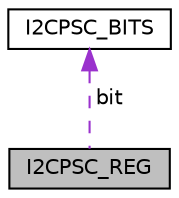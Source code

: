 digraph "I2CPSC_REG"
{
  edge [fontname="Helvetica",fontsize="10",labelfontname="Helvetica",labelfontsize="10"];
  node [fontname="Helvetica",fontsize="10",shape=record];
  Node1 [label="I2CPSC_REG",height=0.2,width=0.4,color="black", fillcolor="grey75", style="filled", fontcolor="black"];
  Node2 -> Node1 [dir="back",color="darkorchid3",fontsize="10",style="dashed",label=" bit" ,fontname="Helvetica"];
  Node2 [label="I2CPSC_BITS",height=0.2,width=0.4,color="black", fillcolor="white", style="filled",URL="$struct_i2_c_p_s_c___b_i_t_s.html"];
}
